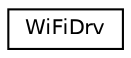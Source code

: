 digraph "Graphical Class Hierarchy"
{
 // LATEX_PDF_SIZE
  edge [fontname="Helvetica",fontsize="10",labelfontname="Helvetica",labelfontsize="10"];
  node [fontname="Helvetica",fontsize="10",shape=record];
  rankdir="LR";
  Node0 [label="WiFiDrv",height=0.2,width=0.4,color="black", fillcolor="white", style="filled",URL="$classWiFiDrv.html",tooltip=" "];
}
